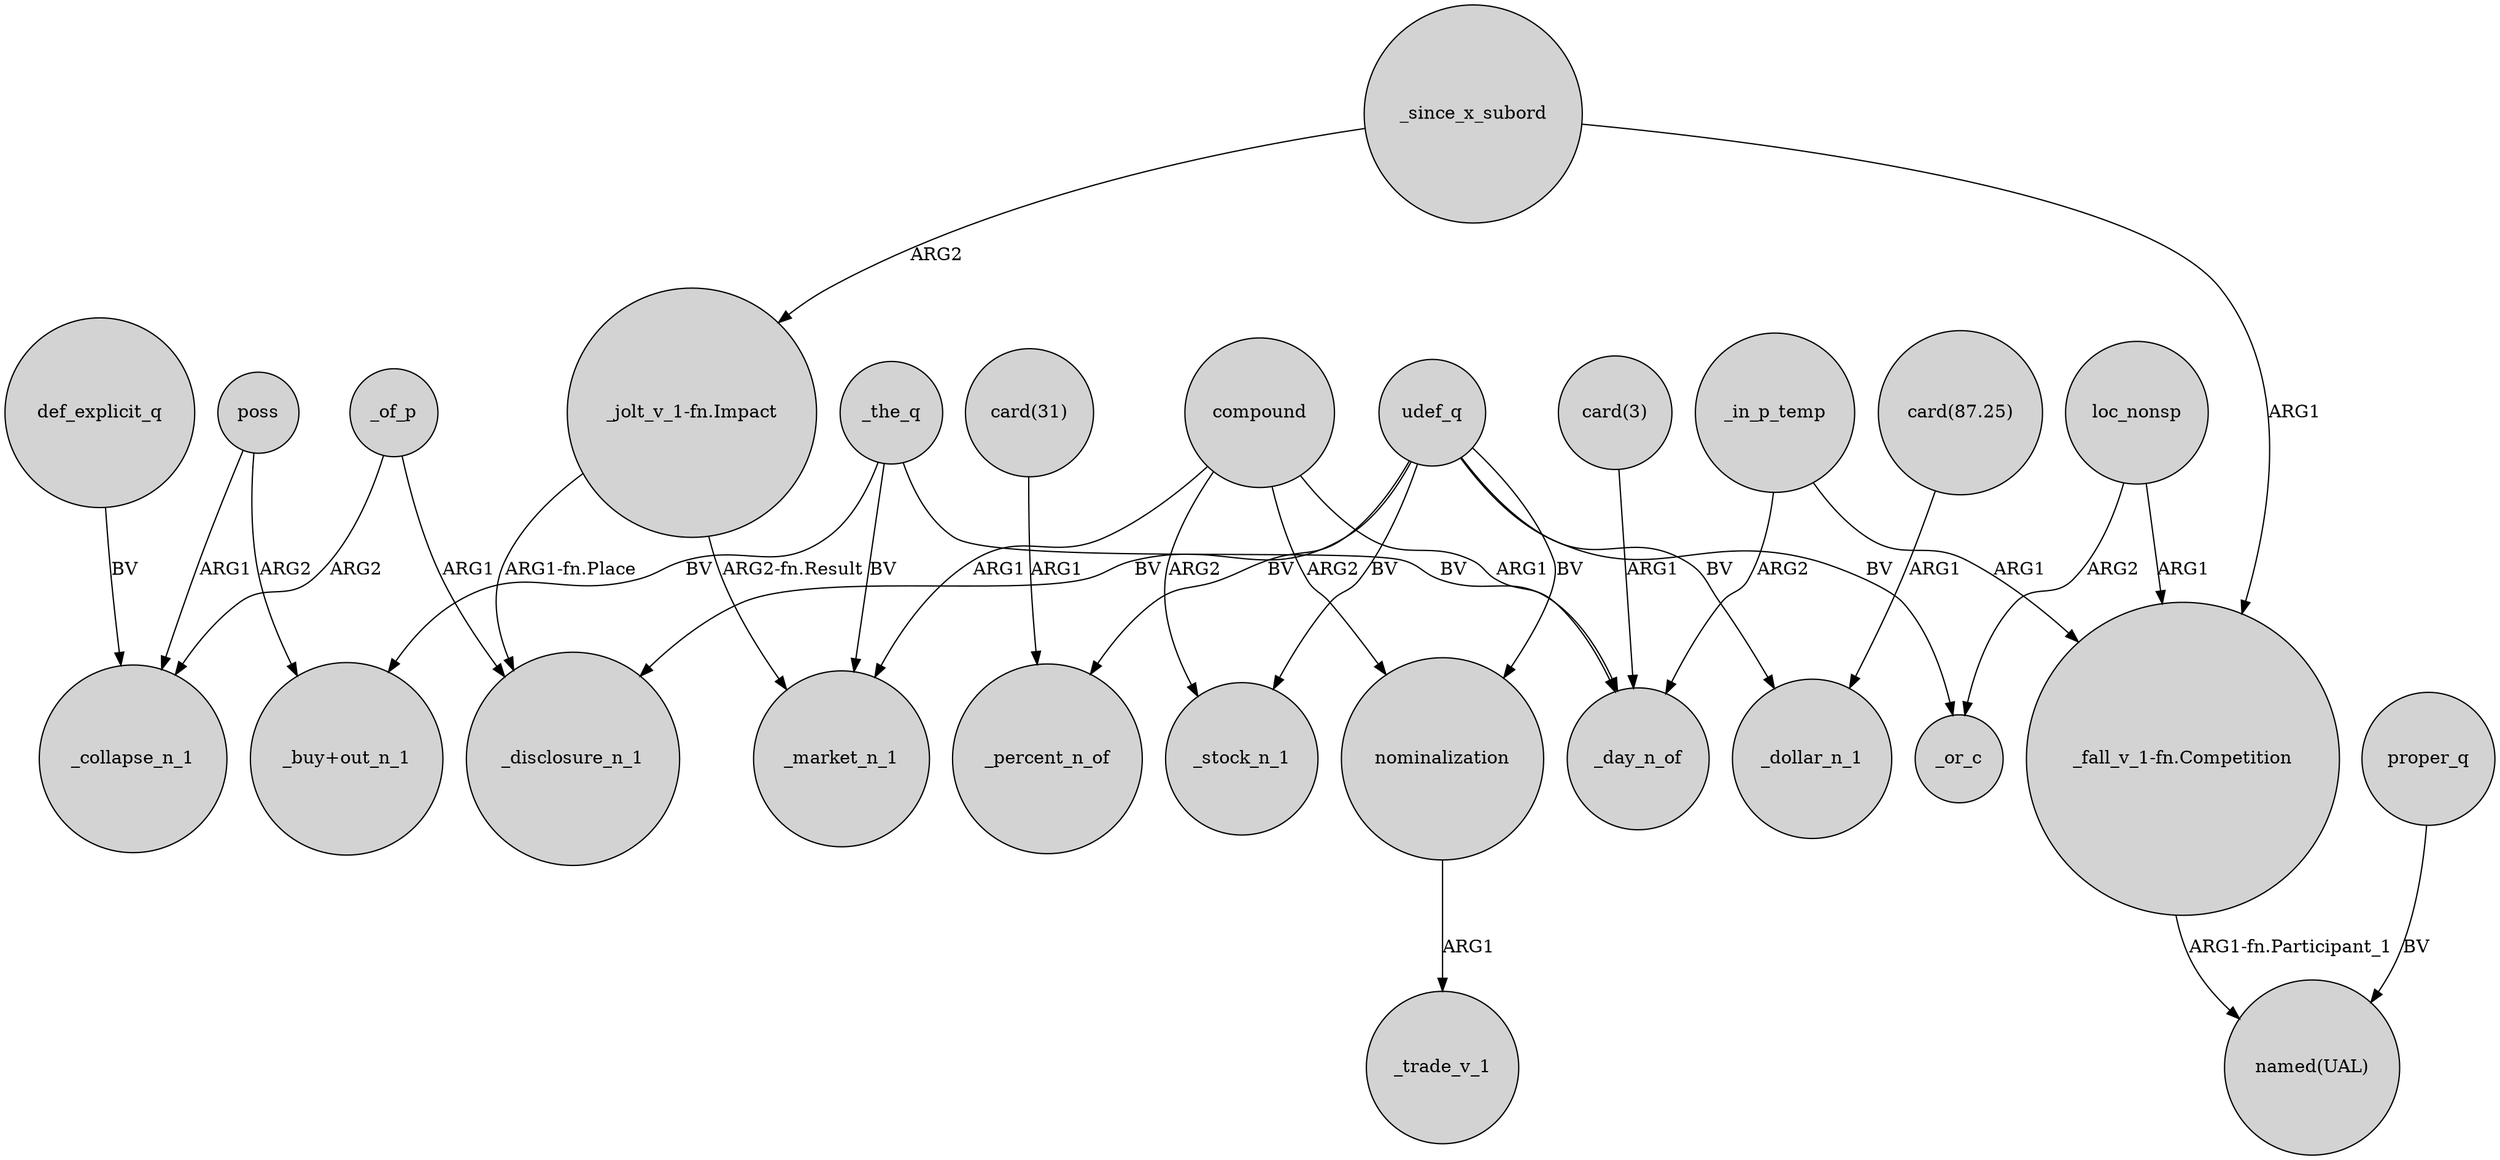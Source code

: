 digraph {
	node [shape=circle style=filled]
	"card(31)" -> _percent_n_of [label=ARG1]
	udef_q -> _disclosure_n_1 [label=BV]
	_of_p -> _disclosure_n_1 [label=ARG1]
	_since_x_subord -> "_jolt_v_1-fn.Impact" [label=ARG2]
	"card(3)" -> _day_n_of [label=ARG1]
	loc_nonsp -> "_fall_v_1-fn.Competition" [label=ARG1]
	udef_q -> nominalization [label=BV]
	poss -> "_buy+out_n_1" [label=ARG2]
	_of_p -> _collapse_n_1 [label=ARG2]
	"card(87.25)" -> _dollar_n_1 [label=ARG1]
	_the_q -> _market_n_1 [label=BV]
	compound -> nominalization [label=ARG2]
	udef_q -> _or_c [label=BV]
	poss -> _collapse_n_1 [label=ARG1]
	"_jolt_v_1-fn.Impact" -> _disclosure_n_1 [label="ARG1-fn.Place"]
	proper_q -> "named(UAL)" [label=BV]
	udef_q -> _stock_n_1 [label=BV]
	udef_q -> _percent_n_of [label=BV]
	_the_q -> _day_n_of [label=BV]
	"_fall_v_1-fn.Competition" -> "named(UAL)" [label="ARG1-fn.Participant_1"]
	def_explicit_q -> _collapse_n_1 [label=BV]
	compound -> _stock_n_1 [label=ARG2]
	udef_q -> _dollar_n_1 [label=BV]
	"_jolt_v_1-fn.Impact" -> _market_n_1 [label="ARG2-fn.Result"]
	compound -> _day_n_of [label=ARG1]
	_in_p_temp -> _day_n_of [label=ARG2]
	_in_p_temp -> "_fall_v_1-fn.Competition" [label=ARG1]
	_the_q -> "_buy+out_n_1" [label=BV]
	_since_x_subord -> "_fall_v_1-fn.Competition" [label=ARG1]
	compound -> _market_n_1 [label=ARG1]
	loc_nonsp -> _or_c [label=ARG2]
	nominalization -> _trade_v_1 [label=ARG1]
}
